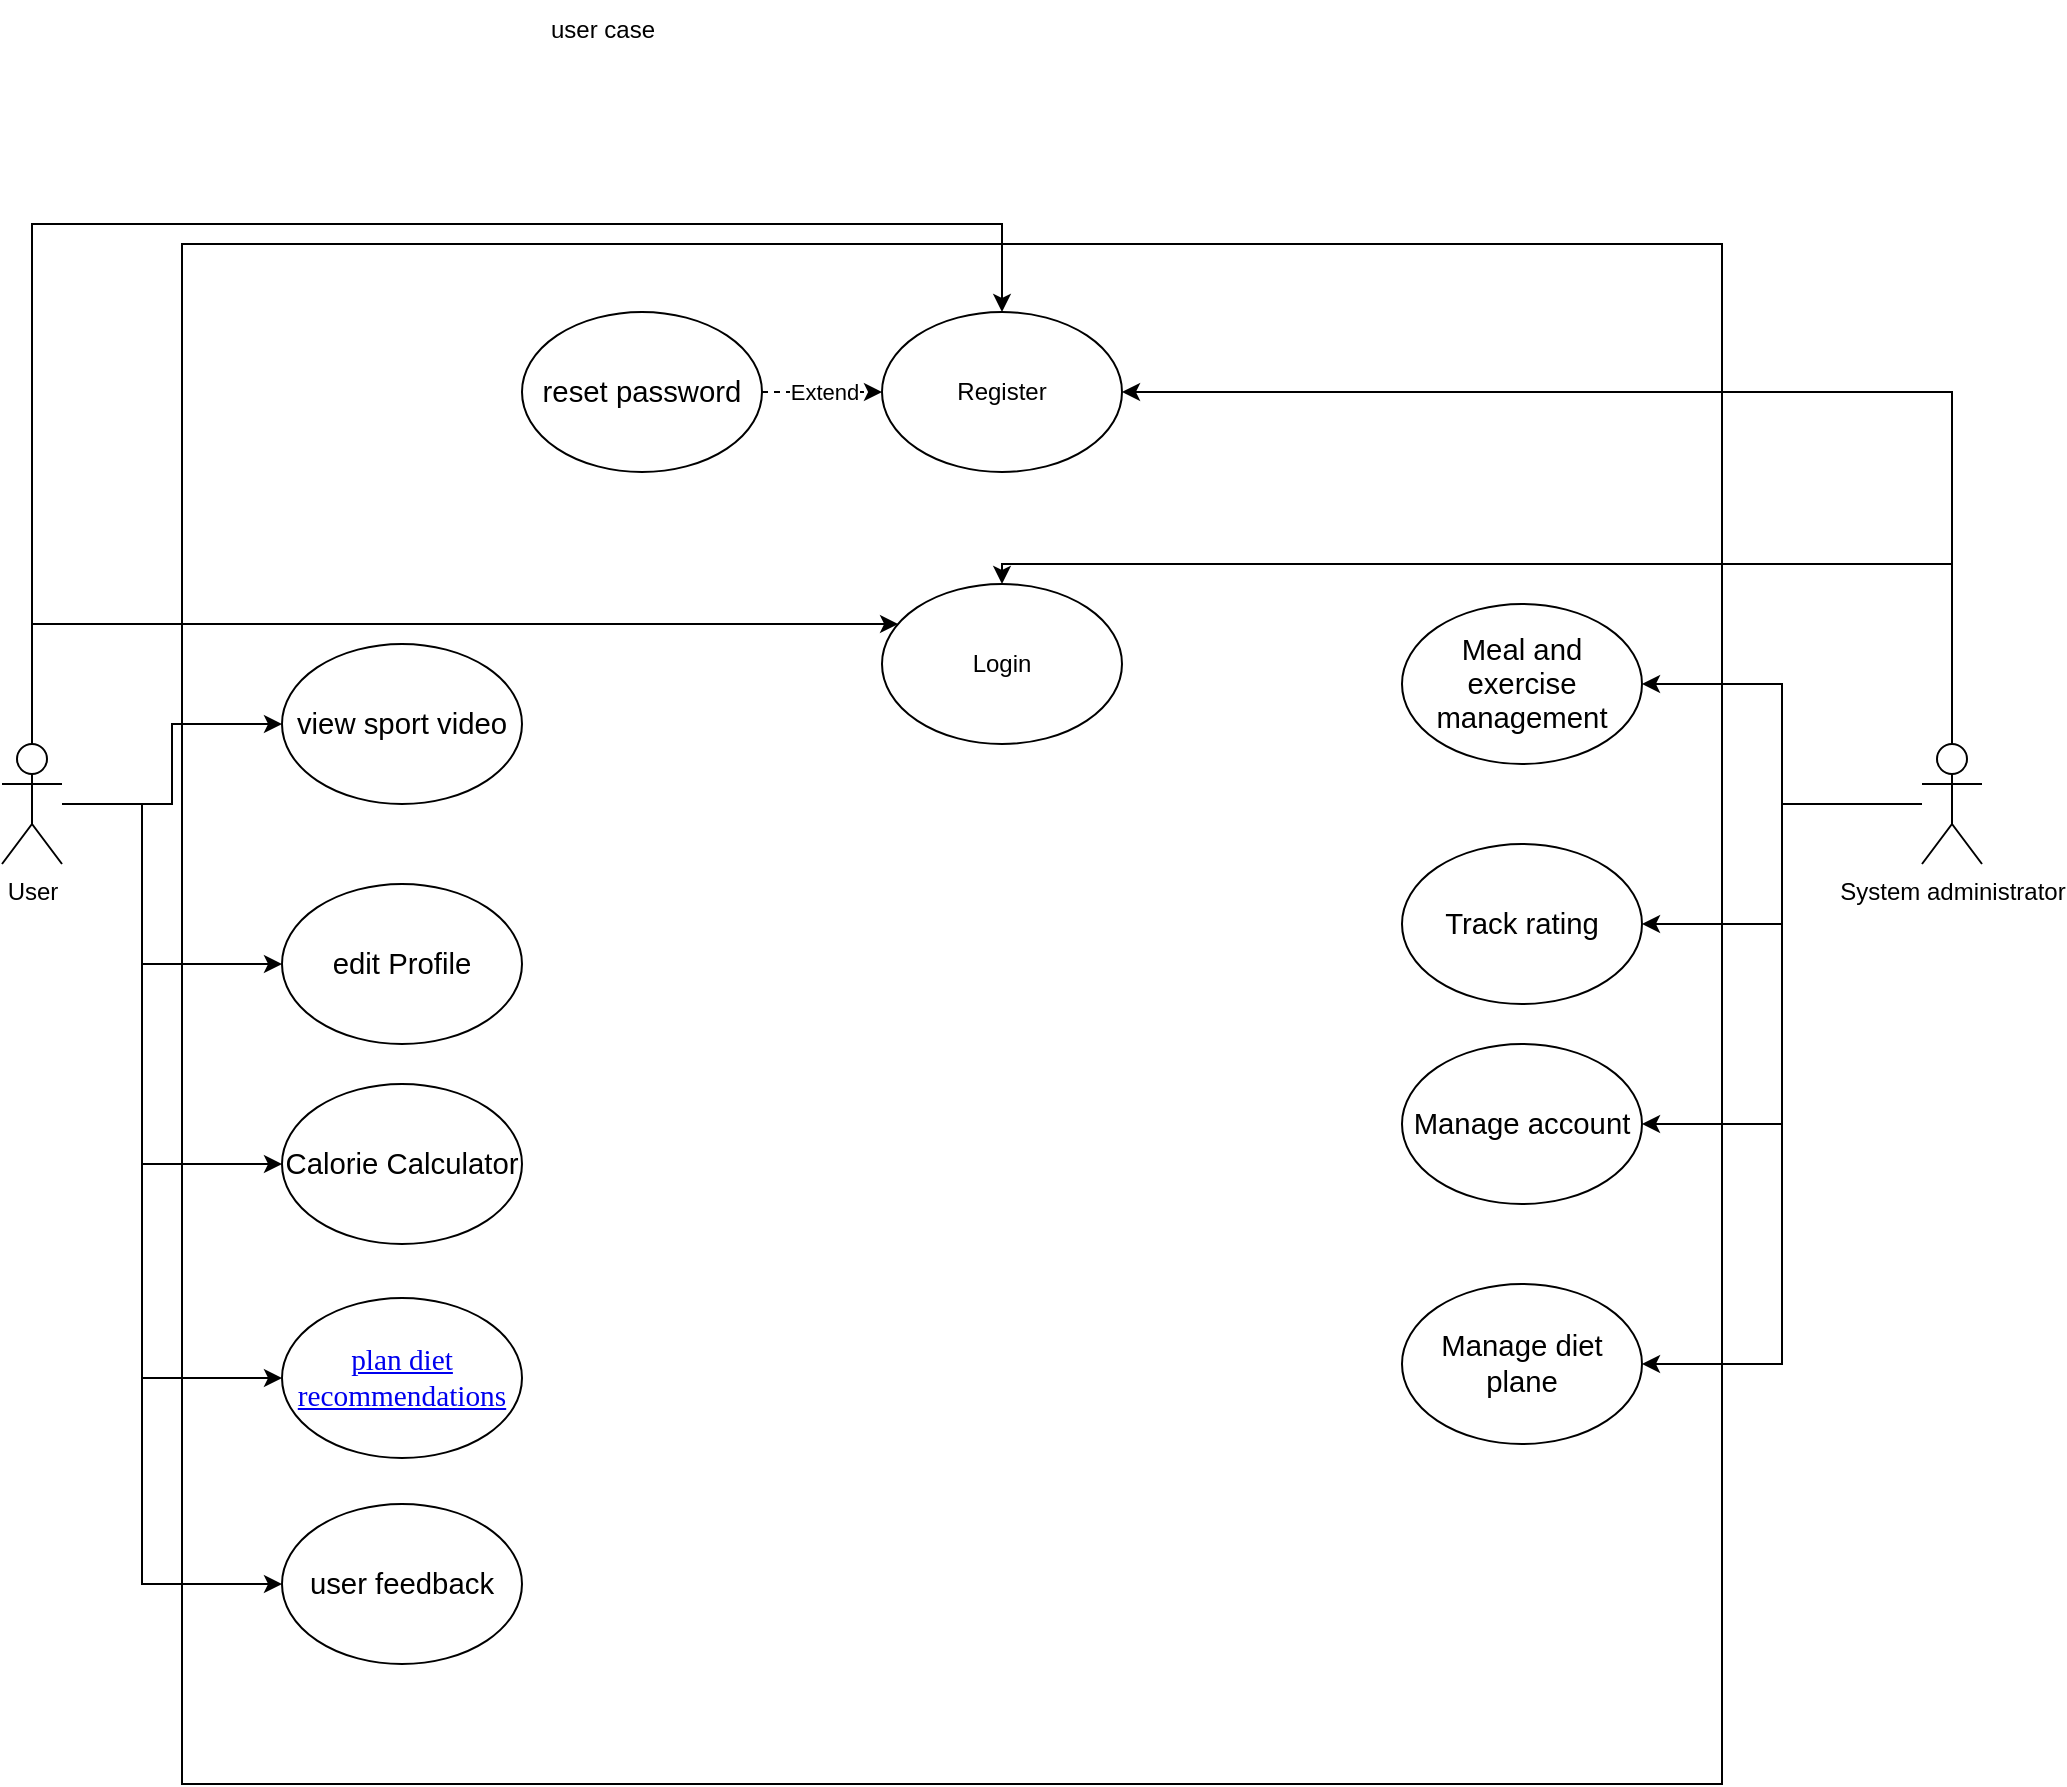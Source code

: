 <mxfile version="24.8.9">
  <diagram name="Page-1" id="8o-pzsHf8Y6uC9YzVu0T">
    <mxGraphModel dx="2123" dy="1114" grid="1" gridSize="10" guides="1" tooltips="1" connect="1" arrows="1" fold="1" page="1" pageScale="1" pageWidth="583" pageHeight="827" math="0" shadow="0">
      <root>
        <mxCell id="0" />
        <mxCell id="1" parent="0" />
        <mxCell id="7Me1y63ubHRdvN8yZk-z-1" value="user case" style="text;html=1;align=center;verticalAlign=middle;resizable=0;points=[];autosize=1;strokeColor=none;fillColor=none;" vertex="1" parent="1">
          <mxGeometry x="360" y="98" width="80" height="30" as="geometry" />
        </mxCell>
        <mxCell id="7Me1y63ubHRdvN8yZk-z-24" style="edgeStyle=orthogonalEdgeStyle;rounded=0;orthogonalLoop=1;jettySize=auto;html=1;entryX=0;entryY=0.5;entryDx=0;entryDy=0;" edge="1" parent="1" source="7Me1y63ubHRdvN8yZk-z-2" target="7Me1y63ubHRdvN8yZk-z-17">
          <mxGeometry relative="1" as="geometry">
            <Array as="points">
              <mxPoint x="170" y="500" />
              <mxPoint x="170" y="890" />
            </Array>
          </mxGeometry>
        </mxCell>
        <mxCell id="7Me1y63ubHRdvN8yZk-z-25" style="edgeStyle=orthogonalEdgeStyle;rounded=0;orthogonalLoop=1;jettySize=auto;html=1;entryX=0;entryY=0.5;entryDx=0;entryDy=0;strokeWidth=1;" edge="1" parent="1" source="7Me1y63ubHRdvN8yZk-z-2" target="7Me1y63ubHRdvN8yZk-z-16">
          <mxGeometry relative="1" as="geometry">
            <Array as="points">
              <mxPoint x="170" y="500" />
              <mxPoint x="170" y="787" />
            </Array>
          </mxGeometry>
        </mxCell>
        <mxCell id="7Me1y63ubHRdvN8yZk-z-26" style="edgeStyle=orthogonalEdgeStyle;rounded=0;orthogonalLoop=1;jettySize=auto;html=1;entryX=0;entryY=0.5;entryDx=0;entryDy=0;" edge="1" parent="1" source="7Me1y63ubHRdvN8yZk-z-2" target="7Me1y63ubHRdvN8yZk-z-15">
          <mxGeometry relative="1" as="geometry">
            <Array as="points">
              <mxPoint x="170" y="500" />
              <mxPoint x="170" y="680" />
            </Array>
          </mxGeometry>
        </mxCell>
        <mxCell id="7Me1y63ubHRdvN8yZk-z-27" style="edgeStyle=orthogonalEdgeStyle;rounded=0;orthogonalLoop=1;jettySize=auto;html=1;entryX=0;entryY=0.5;entryDx=0;entryDy=0;" edge="1" parent="1" source="7Me1y63ubHRdvN8yZk-z-2" target="7Me1y63ubHRdvN8yZk-z-14">
          <mxGeometry relative="1" as="geometry">
            <Array as="points">
              <mxPoint x="170" y="500" />
              <mxPoint x="170" y="580" />
            </Array>
          </mxGeometry>
        </mxCell>
        <mxCell id="7Me1y63ubHRdvN8yZk-z-28" style="edgeStyle=orthogonalEdgeStyle;rounded=0;orthogonalLoop=1;jettySize=auto;html=1;entryX=0;entryY=0.5;entryDx=0;entryDy=0;" edge="1" parent="1" source="7Me1y63ubHRdvN8yZk-z-2" target="7Me1y63ubHRdvN8yZk-z-22">
          <mxGeometry relative="1" as="geometry" />
        </mxCell>
        <mxCell id="7Me1y63ubHRdvN8yZk-z-35" style="edgeStyle=orthogonalEdgeStyle;rounded=0;orthogonalLoop=1;jettySize=auto;html=1;entryX=0.5;entryY=0;entryDx=0;entryDy=0;" edge="1" parent="1" source="7Me1y63ubHRdvN8yZk-z-2" target="7Me1y63ubHRdvN8yZk-z-10">
          <mxGeometry relative="1" as="geometry">
            <Array as="points">
              <mxPoint x="115" y="210" />
              <mxPoint x="600" y="210" />
            </Array>
          </mxGeometry>
        </mxCell>
        <mxCell id="7Me1y63ubHRdvN8yZk-z-36" style="edgeStyle=orthogonalEdgeStyle;rounded=0;orthogonalLoop=1;jettySize=auto;html=1;" edge="1" parent="1" source="7Me1y63ubHRdvN8yZk-z-2" target="7Me1y63ubHRdvN8yZk-z-9">
          <mxGeometry relative="1" as="geometry">
            <Array as="points">
              <mxPoint x="115" y="410" />
            </Array>
          </mxGeometry>
        </mxCell>
        <mxCell id="7Me1y63ubHRdvN8yZk-z-2" value="User" style="shape=umlActor;verticalLabelPosition=bottom;verticalAlign=top;html=1;outlineConnect=0;" vertex="1" parent="1">
          <mxGeometry x="100" y="470" width="30" height="60" as="geometry" />
        </mxCell>
        <mxCell id="7Me1y63ubHRdvN8yZk-z-29" style="edgeStyle=orthogonalEdgeStyle;rounded=0;orthogonalLoop=1;jettySize=auto;html=1;entryX=1;entryY=0.5;entryDx=0;entryDy=0;" edge="1" parent="1" source="7Me1y63ubHRdvN8yZk-z-3" target="7Me1y63ubHRdvN8yZk-z-18">
          <mxGeometry relative="1" as="geometry" />
        </mxCell>
        <mxCell id="7Me1y63ubHRdvN8yZk-z-30" style="edgeStyle=orthogonalEdgeStyle;rounded=0;orthogonalLoop=1;jettySize=auto;html=1;" edge="1" parent="1" source="7Me1y63ubHRdvN8yZk-z-3" target="7Me1y63ubHRdvN8yZk-z-19">
          <mxGeometry relative="1" as="geometry" />
        </mxCell>
        <mxCell id="7Me1y63ubHRdvN8yZk-z-31" style="edgeStyle=orthogonalEdgeStyle;rounded=0;orthogonalLoop=1;jettySize=auto;html=1;entryX=1;entryY=0.5;entryDx=0;entryDy=0;" edge="1" parent="1" source="7Me1y63ubHRdvN8yZk-z-3" target="7Me1y63ubHRdvN8yZk-z-21">
          <mxGeometry relative="1" as="geometry" />
        </mxCell>
        <mxCell id="7Me1y63ubHRdvN8yZk-z-32" style="edgeStyle=orthogonalEdgeStyle;rounded=0;orthogonalLoop=1;jettySize=auto;html=1;entryX=1;entryY=0.5;entryDx=0;entryDy=0;" edge="1" parent="1" source="7Me1y63ubHRdvN8yZk-z-3" target="7Me1y63ubHRdvN8yZk-z-20">
          <mxGeometry relative="1" as="geometry" />
        </mxCell>
        <mxCell id="7Me1y63ubHRdvN8yZk-z-33" style="edgeStyle=orthogonalEdgeStyle;rounded=0;orthogonalLoop=1;jettySize=auto;html=1;entryX=1;entryY=0.5;entryDx=0;entryDy=0;shadow=0;" edge="1" parent="1" source="7Me1y63ubHRdvN8yZk-z-3" target="7Me1y63ubHRdvN8yZk-z-10">
          <mxGeometry relative="1" as="geometry">
            <Array as="points">
              <mxPoint x="1075" y="294" />
            </Array>
          </mxGeometry>
        </mxCell>
        <mxCell id="7Me1y63ubHRdvN8yZk-z-34" style="edgeStyle=orthogonalEdgeStyle;rounded=0;orthogonalLoop=1;jettySize=auto;html=1;" edge="1" parent="1" source="7Me1y63ubHRdvN8yZk-z-3" target="7Me1y63ubHRdvN8yZk-z-9">
          <mxGeometry relative="1" as="geometry">
            <Array as="points">
              <mxPoint x="1075" y="380" />
              <mxPoint x="600" y="380" />
            </Array>
          </mxGeometry>
        </mxCell>
        <mxCell id="7Me1y63ubHRdvN8yZk-z-3" value="System administrator" style="shape=umlActor;verticalLabelPosition=bottom;verticalAlign=top;html=1;outlineConnect=0;" vertex="1" parent="1">
          <mxGeometry x="1060" y="470" width="30" height="60" as="geometry" />
        </mxCell>
        <mxCell id="7Me1y63ubHRdvN8yZk-z-7" value="" style="whiteSpace=wrap;html=1;aspect=fixed;gradientColor=none;fillColor=none;" vertex="1" parent="1">
          <mxGeometry x="190" y="220" width="770" height="770" as="geometry" />
        </mxCell>
        <mxCell id="7Me1y63ubHRdvN8yZk-z-9" value="Login" style="ellipse;whiteSpace=wrap;html=1;" vertex="1" parent="1">
          <mxGeometry x="540" y="390" width="120" height="80" as="geometry" />
        </mxCell>
        <mxCell id="7Me1y63ubHRdvN8yZk-z-10" value="Register" style="ellipse;whiteSpace=wrap;html=1;" vertex="1" parent="1">
          <mxGeometry x="540" y="254" width="120" height="80" as="geometry" />
        </mxCell>
        <mxCell id="7Me1y63ubHRdvN8yZk-z-37" style="edgeStyle=orthogonalEdgeStyle;rounded=0;orthogonalLoop=1;jettySize=auto;html=1;entryX=0;entryY=0.5;entryDx=0;entryDy=0;dashed=1;" edge="1" parent="1" source="7Me1y63ubHRdvN8yZk-z-11" target="7Me1y63ubHRdvN8yZk-z-10">
          <mxGeometry relative="1" as="geometry" />
        </mxCell>
        <mxCell id="7Me1y63ubHRdvN8yZk-z-38" value="Extend" style="edgeLabel;html=1;align=center;verticalAlign=middle;resizable=0;points=[];" vertex="1" connectable="0" parent="7Me1y63ubHRdvN8yZk-z-37">
          <mxGeometry x="0.031" relative="1" as="geometry">
            <mxPoint as="offset" />
          </mxGeometry>
        </mxCell>
        <mxCell id="7Me1y63ubHRdvN8yZk-z-11" value="&lt;span style=&quot;font-size:11.0pt;line-height:115%;&lt;br/&gt;font-family:&amp;quot;Times New Roman&amp;quot;,serif;mso-fareast-font-family:Aptos;mso-fareast-theme-font:&lt;br/&gt;minor-latin;mso-bidi-font-family:Arial;mso-bidi-theme-font:minor-bidi;&lt;br/&gt;mso-font-kerning:0pt;mso-ligatures:none;mso-ansi-language:EN-US;mso-fareast-language:&lt;br/&gt;EN-US;mso-bidi-language:AR-SA&quot;&gt;reset password&lt;/span&gt;" style="ellipse;whiteSpace=wrap;html=1;" vertex="1" parent="1">
          <mxGeometry x="360" y="254" width="120" height="80" as="geometry" />
        </mxCell>
        <mxCell id="7Me1y63ubHRdvN8yZk-z-14" value="&lt;span style=&quot;font-size:11.0pt;line-height:115%;&lt;br/&gt;font-family:&amp;quot;Times New Roman&amp;quot;,serif;mso-fareast-font-family:Aptos;mso-fareast-theme-font:&lt;br/&gt;minor-latin;mso-bidi-font-family:Arial;mso-bidi-theme-font:minor-bidi;&lt;br/&gt;mso-font-kerning:0pt;mso-ligatures:none;mso-ansi-language:EN-US;mso-fareast-language:&lt;br/&gt;EN-US;mso-bidi-language:AR-SA&quot;&gt;edit Profile&lt;/span&gt;" style="ellipse;whiteSpace=wrap;html=1;" vertex="1" parent="1">
          <mxGeometry x="240" y="540" width="120" height="80" as="geometry" />
        </mxCell>
        <mxCell id="7Me1y63ubHRdvN8yZk-z-15" value="&lt;span style=&quot;font-size:11.0pt;line-height:115%;&lt;br/&gt;font-family:&amp;quot;Times New Roman&amp;quot;,serif;mso-fareast-font-family:Aptos;mso-fareast-theme-font:&lt;br/&gt;minor-latin;mso-bidi-font-family:Arial;mso-bidi-theme-font:minor-bidi;&lt;br/&gt;mso-font-kerning:0pt;mso-ligatures:none;mso-ansi-language:EN-US;mso-fareast-language:&lt;br/&gt;EN-US;mso-bidi-language:AR-SA&quot;&gt;Calorie Calculator&lt;/span&gt;" style="ellipse;whiteSpace=wrap;html=1;" vertex="1" parent="1">
          <mxGeometry x="240" y="640" width="120" height="80" as="geometry" />
        </mxCell>
        <mxCell id="7Me1y63ubHRdvN8yZk-z-16" value="&lt;a name=&quot;_Hlk166383567&quot;&gt;&lt;span style=&quot;font-size:11.0pt;&lt;br/&gt;line-height:115%;font-family:&amp;quot;Times New Roman&amp;quot;,serif;mso-fareast-font-family:&lt;br/&gt;Aptos;mso-fareast-theme-font:minor-latin;mso-bidi-font-family:Arial;mso-bidi-theme-font:&lt;br/&gt;minor-bidi;mso-font-kerning:0pt;mso-ligatures:none;mso-ansi-language:EN-US;&lt;br/&gt;mso-fareast-language:EN-US;mso-bidi-language:AR-SA&quot;&gt;plan diet recommendations&lt;/span&gt;&lt;/a&gt;" style="ellipse;whiteSpace=wrap;html=1;" vertex="1" parent="1">
          <mxGeometry x="240" y="747" width="120" height="80" as="geometry" />
        </mxCell>
        <mxCell id="7Me1y63ubHRdvN8yZk-z-17" value="&lt;span style=&quot;font-size:11.0pt;line-height:115%;&lt;br/&gt;font-family:&amp;quot;Times New Roman&amp;quot;,serif;mso-fareast-font-family:Aptos;mso-fareast-theme-font:&lt;br/&gt;minor-latin;mso-bidi-font-family:Arial;mso-bidi-theme-font:minor-bidi;&lt;br/&gt;mso-font-kerning:0pt;mso-ligatures:none;mso-ansi-language:EN-US;mso-fareast-language:&lt;br/&gt;EN-US;mso-bidi-language:AR-SA&quot;&gt;user feedback&lt;/span&gt;" style="ellipse;whiteSpace=wrap;html=1;" vertex="1" parent="1">
          <mxGeometry x="240" y="850" width="120" height="80" as="geometry" />
        </mxCell>
        <mxCell id="7Me1y63ubHRdvN8yZk-z-18" value="&lt;span style=&quot;font-size:11.0pt;line-height:115%;&lt;br/&gt;font-family:&amp;quot;Times New Roman&amp;quot;,serif;mso-fareast-font-family:Aptos;mso-fareast-theme-font:&lt;br/&gt;minor-latin;mso-bidi-font-family:Arial;mso-bidi-theme-font:minor-bidi;&lt;br/&gt;mso-font-kerning:0pt;mso-ligatures:none;mso-ansi-language:EN-US;mso-fareast-language:&lt;br/&gt;EN-US;mso-bidi-language:AR-SA&quot;&gt;Meal and exercise management&lt;/span&gt;" style="ellipse;whiteSpace=wrap;html=1;" vertex="1" parent="1">
          <mxGeometry x="800" y="400" width="120" height="80" as="geometry" />
        </mxCell>
        <mxCell id="7Me1y63ubHRdvN8yZk-z-19" value="&lt;span style=&quot;font-size: 14.667px;&quot;&gt;Track rating&lt;/span&gt;" style="ellipse;whiteSpace=wrap;html=1;" vertex="1" parent="1">
          <mxGeometry x="800" y="520" width="120" height="80" as="geometry" />
        </mxCell>
        <mxCell id="7Me1y63ubHRdvN8yZk-z-20" value="&lt;span style=&quot;font-size: 14.667px;&quot;&gt;Manage diet plane&lt;/span&gt;&lt;span style=&quot;color: rgba(0, 0, 0, 0); font-family: monospace; font-size: 0px; text-align: start; text-wrap-mode: nowrap;&quot;&gt;%3CmxGraphModel%3E%3Croot%3E%3CmxCell%20id%3D%220%22%2F%3E%3CmxCell%20id%3D%221%22%20parent%3D%220%22%2F%3E%3CmxCell%20id%3D%222%22%20value%3D%22%26lt%3Bspan%20style%3D%26quot%3Bfont-size%3A%2014.667px%3B%26quot%3B%26gt%3BTrack%20rating%26lt%3B%2Fspan%26gt%3B%22%20style%3D%22ellipse%3BwhiteSpace%3Dwrap%3Bhtml%3D1%3B%22%20vertex%3D%221%22%20parent%3D%221%22%3E%3CmxGeometry%20x%3D%22800%22%20y%3D%22560%22%20width%3D%22120%22%20height%3D%2280%22%20as%3D%22geometry%22%2F%3E%3C%2FmxCell%3E%3C%2Froot%3E%3C%2FmxGraphModel%3E&lt;/span&gt;" style="ellipse;whiteSpace=wrap;html=1;" vertex="1" parent="1">
          <mxGeometry x="800" y="740" width="120" height="80" as="geometry" />
        </mxCell>
        <mxCell id="7Me1y63ubHRdvN8yZk-z-21" value="&lt;span style=&quot;font-size: 14.667px;&quot;&gt;Manage account&lt;/span&gt;&lt;span style=&quot;color: rgba(0, 0, 0, 0); font-family: monospace; font-size: 0px; text-align: start; text-wrap-mode: nowrap;&quot;&gt;%3CmxGraphModel%3E%3Croot%3E%3CmxCell%20id%3D%220%22%2F%3E%3CmxCell%20id%3D%221%22%20parent%3D%220%22%2F%3E%3CmxCell%20id%3D%222%22%20value%3D%22%26lt%3Bspan%20style%3D%26quot%3Bfont-size%3A%2014.667px%3B%26quot%3B%26gt%3BTrack%20rating%26lt%3B%2Fspan%26gt%3B%22%20style%3D%22ellipse%3BwhiteSpace%3Dwrap%3Bhtml%3D1%3B%22%20vertex%3D%221%22%20parent%3D%221%22%3E%3CmxGeometry%20x%3D%22800%22%20y%3D%22560%22%20width%3D%22120%22%20height%3D%2280%22%20as%3D%22geometry%22%2F%3E%3C%2FmxCell%3E%3C%2Froot%3E%3C%2FmxGraphModel%3E&lt;/span&gt;" style="ellipse;whiteSpace=wrap;html=1;" vertex="1" parent="1">
          <mxGeometry x="800" y="620" width="120" height="80" as="geometry" />
        </mxCell>
        <mxCell id="7Me1y63ubHRdvN8yZk-z-22" value="&lt;span style=&quot;font-size: 14.667px;&quot;&gt;view sport video&lt;/span&gt;" style="ellipse;whiteSpace=wrap;html=1;" vertex="1" parent="1">
          <mxGeometry x="240" y="420" width="120" height="80" as="geometry" />
        </mxCell>
      </root>
    </mxGraphModel>
  </diagram>
</mxfile>
